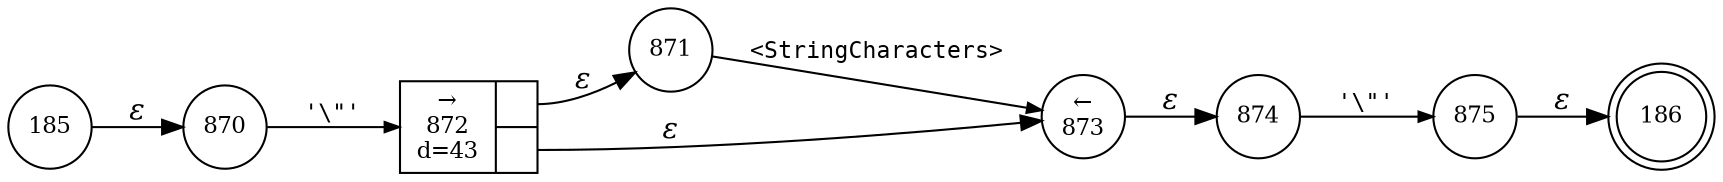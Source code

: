 digraph ATN {
rankdir=LR;
s186[fontsize=11, label="186", shape=doublecircle, fixedsize=true, width=.6];
s870[fontsize=11,label="870", shape=circle, fixedsize=true, width=.55, peripheries=1];
s871[fontsize=11,label="871", shape=circle, fixedsize=true, width=.55, peripheries=1];
s872[fontsize=11,label="{&rarr;\n872\nd=43|{<p0>|<p1>}}", shape=record, fixedsize=false, peripheries=1];
s185[fontsize=11,label="185", shape=circle, fixedsize=true, width=.55, peripheries=1];
s873[fontsize=11,label="&larr;\n873", shape=circle, fixedsize=true, width=.55, peripheries=1];
s874[fontsize=11,label="874", shape=circle, fixedsize=true, width=.55, peripheries=1];
s875[fontsize=11,label="875", shape=circle, fixedsize=true, width=.55, peripheries=1];
s185 -> s870 [fontname="Times-Italic", label="&epsilon;"];
s870 -> s872 [fontsize=11, fontname="Courier", arrowsize=.7, label = "'\\\"'", arrowhead = normal];
s872:p0 -> s871 [fontname="Times-Italic", label="&epsilon;"];
s872:p1 -> s873 [fontname="Times-Italic", label="&epsilon;"];
s871 -> s873 [fontsize=11, fontname="Courier", arrowsize=.7, label = "<StringCharacters>", arrowhead = normal];
s873 -> s874 [fontname="Times-Italic", label="&epsilon;"];
s874 -> s875 [fontsize=11, fontname="Courier", arrowsize=.7, label = "'\\\"'", arrowhead = normal];
s875 -> s186 [fontname="Times-Italic", label="&epsilon;"];
}